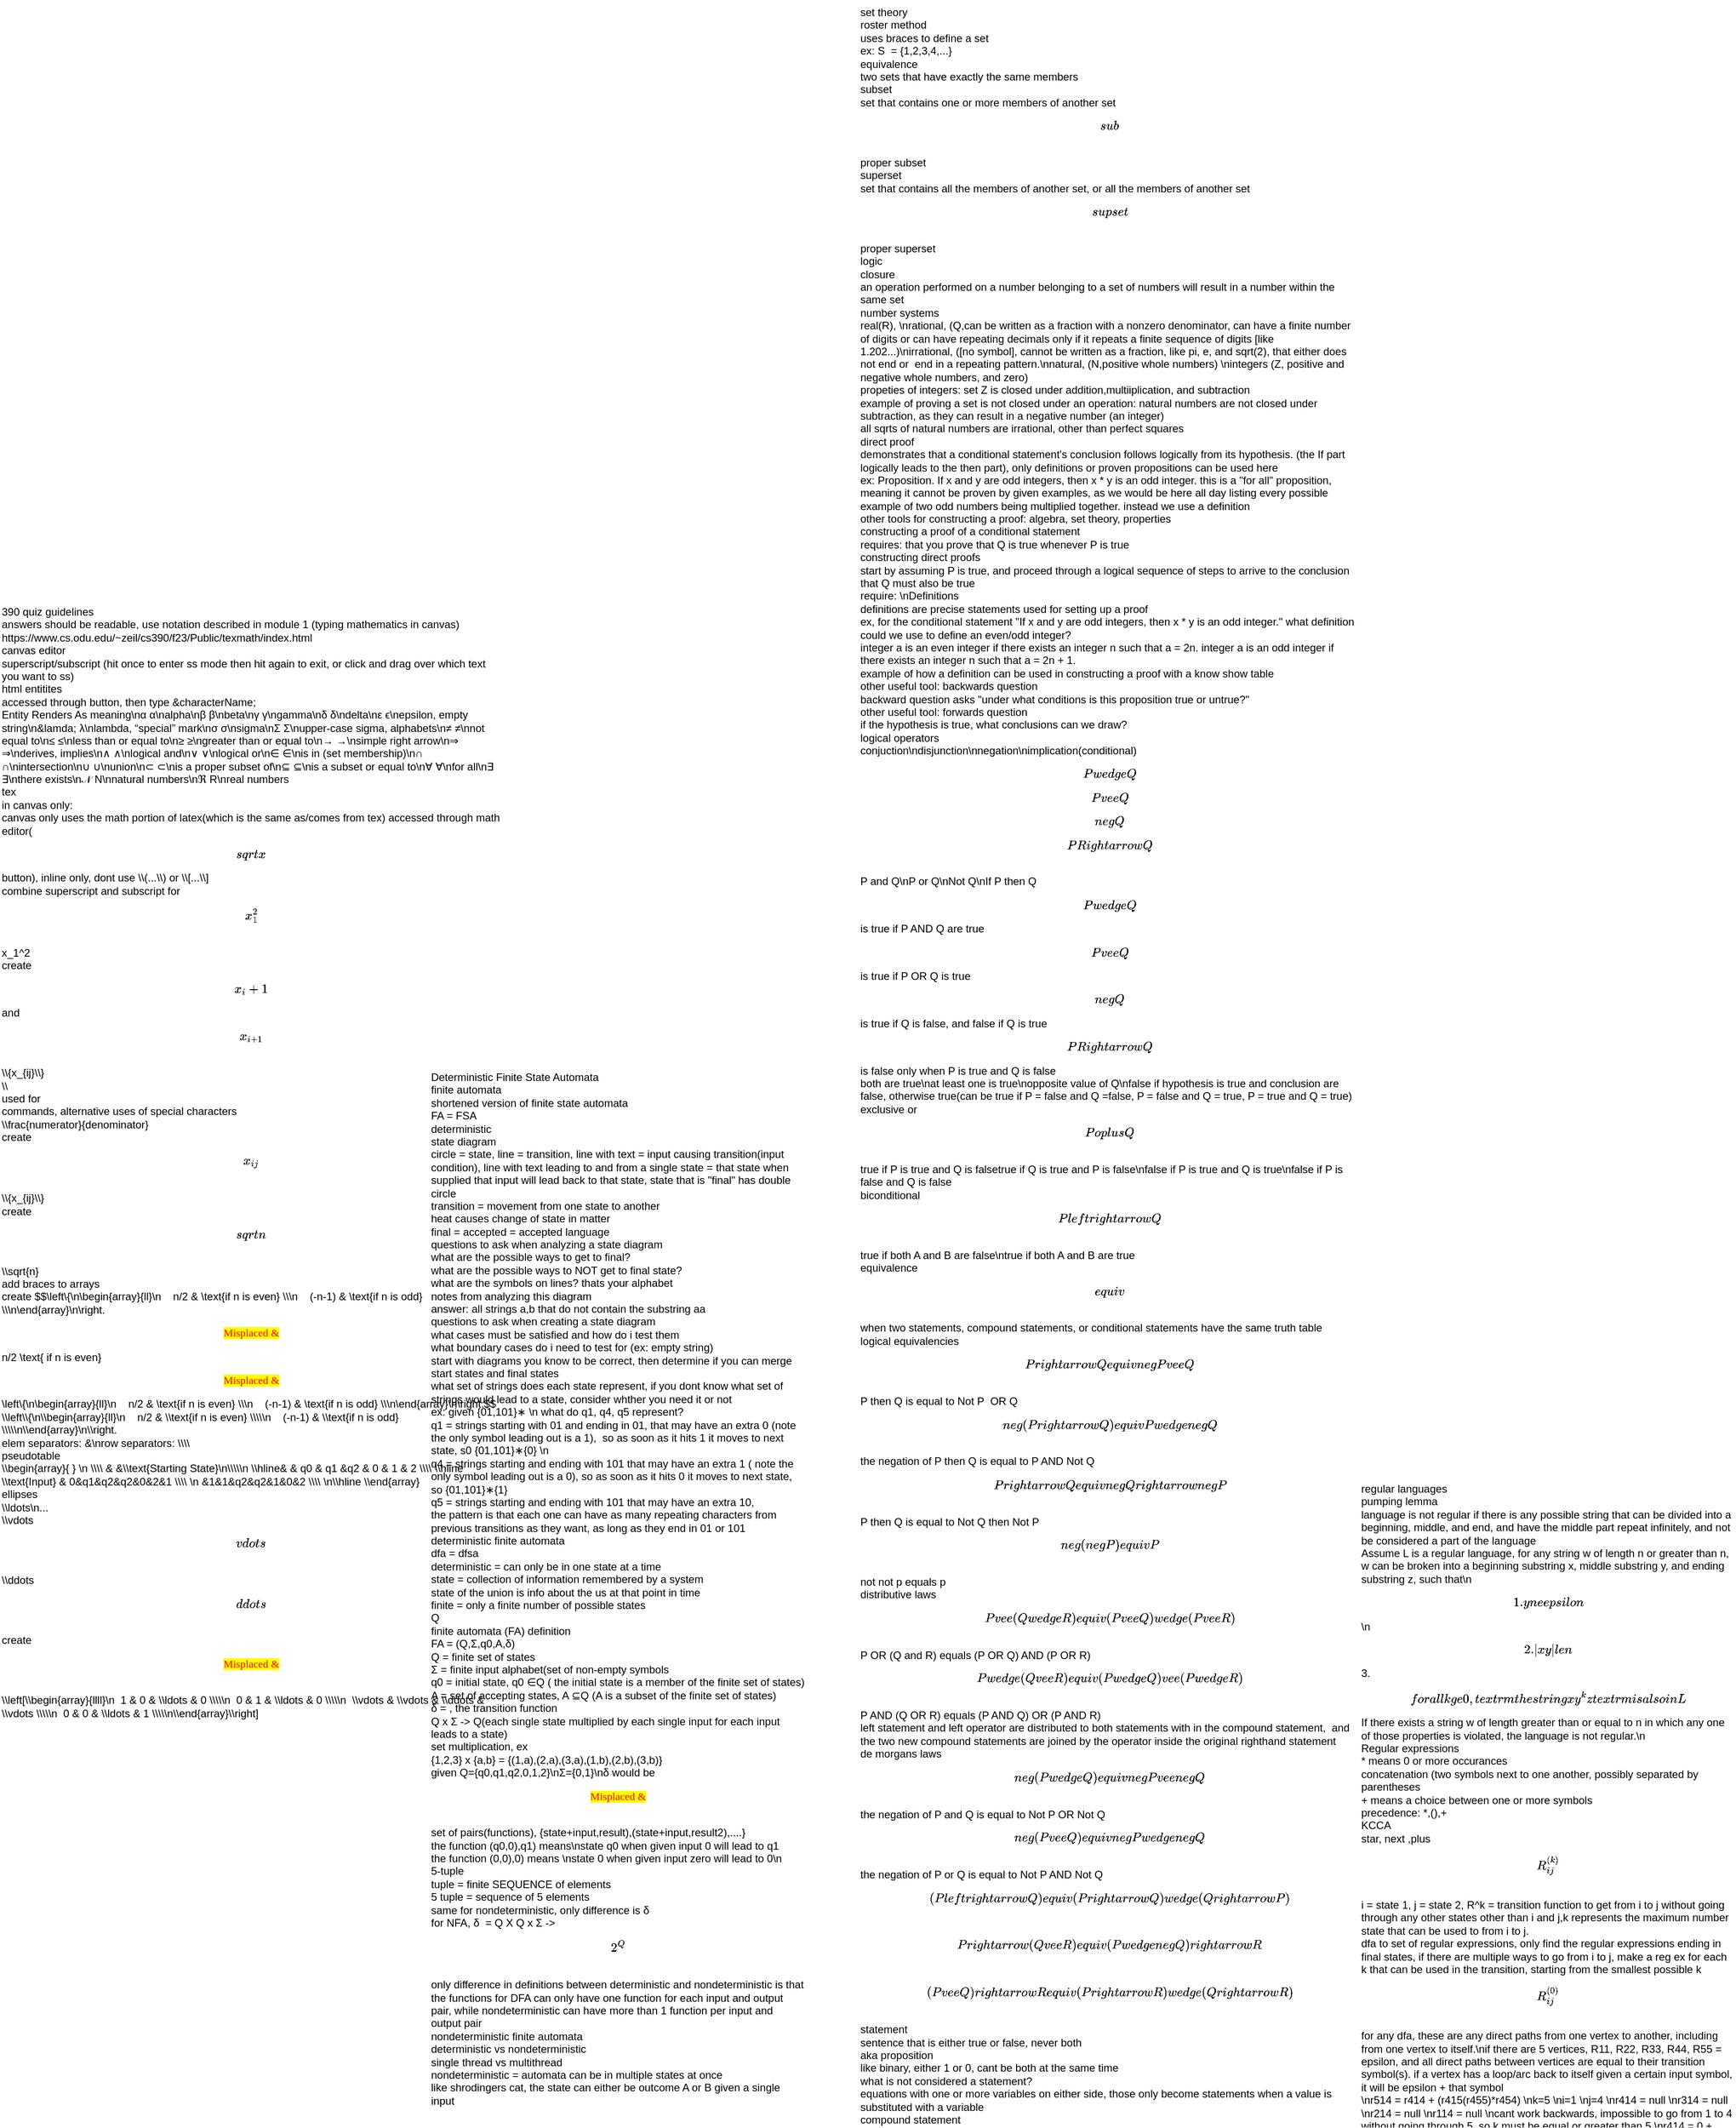 <mxfile version="20.5.1" type="github">
  <diagram id="fEMU8CsOK-T5zwvUxTOt" name="Page-1">
    <mxGraphModel dx="4271" dy="3576" grid="1" gridSize="10" guides="1" tooltips="1" connect="1" arrows="1" fold="1" page="1" pageScale="1" pageWidth="850" pageHeight="1100" math="0" shadow="0">
      <root>
        <mxCell id="0" />
        <mxCell id="1" parent="0" />
        <mxCell id="vgUEoPMxiy3XVfyz-lUC-4" value="regular languages&#xa;	pumping lemma&#xa;		language is not regular if there is any possible string that can be divided into a beginning, middle, and end, and have the middle part repeat infinitely, and not be considered a part of the language&#xa;		Assume L is a regular language, for any string w of length n or greater than n, w can be broken into a beginning substring x, middle substring y, and ending substring z, such that\n$$1. y \\ne \\epsilon$$\n$$2. |xy| \\le n$$3. $$\\forall k \\ge 0, \\textrm{the string } xy^kz \\textrm{ is also in L} $$If there exists a string w of length greater than or equal to n in which any one of those properties is violated, the language is not regular.\n&#xa;Regular expressions&#xa;	* means 0 or more occurances&#xa;	concatenation (two symbols next to one another, possibly separated by parentheses&#xa;	+ means a choice between one or more symbols&#xa;	precedence: *,(),+&#xa;		KCCA&#xa;		star, next ,plus&#xa;	$$R_{ij}^{(k)}$$&#xa;		i = state 1, j = state 2, R^k = transition function to get from i to j without going through any other states other than i and j,k represents the maximum number state that can be used to from i to j.&#xa;	dfa to set of regular expressions, only find the regular expressions ending in final states, if there are multiple ways to go from i to j, make a reg ex for each k that can be used in the transition, starting from the smallest possible k&#xa;	$$R_{ij}^{(0)}$$&#xa;		for any dfa, these are any direct paths from one vertex to another, including from one vertex to itself.\nif there are 5 vertices, R11, R22, R33, R44, R55 = epsilon, and all direct paths between vertices are equal to their transition symbol(s). if a vertex has a loop/arc back to itself given a certain input symbol, it will be epsilon + that symbol&#xa;		 \nr514 = r414 + (r415(r455)*r454) \nk=5 \ni=1 \nj=4 \nr414 = null \nr314 = null \nr214 = null \nr114 = null \ncant work backwards, impossible to go from 1 to 4 without going through 5, so k must be equal or greater than 5 \nr414 = 0 + \ngiven r514 = 110*(110*)* \ni= start \nj = end \nk = max node to get to j \np=k-1 \nrkij = rpij + (rpik(rpkk)*rpkj) \nfind r614 \nk = 6 \ni = 1 \nj - 4 \nr614 = r514 + (r516(r566)*r564) \nfind r 516, 566, r564 \nrkij = rpij + (rpik(rpkk)*rpkj) \nk=5 p=4 i=1 j=6 \nr516 = r416 + (r415(r455)*r456) \nr416= null, cant get from 1 to 6 without k=&gt;5 \nr415 = 1 \nr455 = e + (10*1) \nr456 = 0, can go from 5 to 6, but cant go from 5 to 6 to 5, or 5 to 6 and loop to 6, because they would use a node higher than 4 as an intermediate state \nr516 = 1(10*1)*0 \nrkij = rpij + (rpik(rpkk)*rpkj) \nr566 = r466 + (r465(r455)*r456) \nr466 = e+1 \nr465 = 0 \nr455 = e + (10*1) \nr456 = 0 \nr566 = e+1 + (0(10*1)*0) \nr564 = r464 + (r465(r455)*r454) \nk=5 i = 6 j = 4 p = 4 \nr464 = null \nr465 = 0 \nr455 = e + (10*1) \nr454 = 10* \nr564 = null + (0(e + (10*1))*10*) \nr564 = 0(10*1)*10* \n \n \n \n \n \n \n \n \n \n \n \n \n \n \n \n &#xa;		r222= r122 + (r122(r122)*r122)\nk=2 i=2 j=2 p=1\nr222 = a+e + ((a+e)(a+e)*(a+e))\nr222 = a + (a(a)*a)\nr11 = e\nr33 = e\nr12 = a+b\nr31 = b\nr23 = b\nr122 = a+e\n\n\n\n\n\n\n\n\n\n" style="text;whiteSpace=wrap;html=1;" vertex="1" parent="1">
          <mxGeometry x="460" y="80" width="420" height="490" as="geometry" />
        </mxCell>
        <mxCell id="vgUEoPMxiy3XVfyz-lUC-5" value="Deterministic Finite State Automata&#xa;	finite automata&#xa;		shortened version of finite state automata&#xa;		FA = FSA&#xa;		deterministic&#xa;	state diagram&#xa;		circle = state, line = transition, line with text = input causing transition(input condition), line with text leading to and from a single state = that state when supplied that input will lead back to that state, state that is &quot;final&quot; has double circle&#xa;			transition = movement from one state to another&#xa;				heat causes change of state in matter&#xa;			final = accepted = accepted language&#xa;		questions to ask when analyzing a state diagram&#xa;			what are the possible ways to get to final?&#xa;			what are the possible ways to NOT get to final state?&#xa;			what are the symbols on lines? thats your alphabet&#xa;			notes from analyzing this diagram&#xa;					answer: all strings a,b that do not contain the substring aa&#xa;		questions to ask when creating a state diagram&#xa;			what cases must be satisfied and how do i test them&#xa;			what boundary cases do i need to test for (ex: empty string)&#xa;			start with diagrams you know to be correct, then determine if you can merge start states and final states&#xa;			what set of strings does each state represent, if you dont know what set of strings would lead to a state, consider whther you need it or not&#xa;				ex: given {01,101}∗ \n what do q1, q4, q5 represent?&#xa;					q1 = strings starting with 01 and ending in 01, that may have an extra 0 (note the only symbol leading out is a 1),  so as soon as it hits 1 it moves to next state, s0 {01,101}∗{0} \n &#xa;					q4 = strings starting and ending with 101 that may have an extra 1 ( note the only symbol leading out is a 0), so as soon as it hits 0 it moves to next state, so {01,101}∗{1} &#xa;					q5 = strings starting and ending with 101 that may have an extra 10,&#xa;					the pattern is that each one can have as many repeating characters from previous transitions as they want, as long as they end in 01 or 101&#xa;	deterministic finite automata&#xa;		dfa = dfsa&#xa;		deterministic = can only be in one state at a time &#xa;			state = collection of information remembered by a system&#xa;				state of the union is info about the us at that point in time&#xa;		finite = only a finite number of possible states&#xa;			Q&#xa;		finite automata (FA) definition&#xa;			FA = (Q,Σ,q0,A,δ)&#xa;				Q = finite set of states&#xa;				Σ = finite input alphabet(set of non-empty symbols&#xa;				q0 = initial state, q0 ∈Q ( the initial state is a member of the finite set of states)&#xa;				A = set of accepting states, A ⊆Q (A is a subset of the finite set of states)&#xa;				δ = , the transition function&#xa;					Q x Σ -&gt; Q(each single state multiplied by each single input for each input leads to a state)&#xa;						set multiplication, ex&#xa;							{1,2,3} x {a,b} = {(1,a),(2,a),(3,a),(1,b),(2,b),(3,b)} &#xa;						given Q={q0,q1,q2,0,1,2}\nΣ={0,1}\nδ would be  $$\\begin{array}{ } \n \\\\ &amp; &amp;\\text{Starting State}\n\\\\\n \\hline&amp; &amp; q0 &amp; q1 &amp;q2 &amp; 0 &amp; 1 &amp; 2 \\\\  \\hline \\text{Input} &amp; 0&amp;q1&amp;q2&amp;q2&amp;0&amp;2&amp;1 \\\\ \n &amp;1&amp;1&amp;q2&amp;q2&amp;1&amp;0&amp;2 \\\\  \n\\hline \\end{array} $$&#xa;					set of pairs(functions), {state+input,result),(state+input,result2),....}&#xa;					the function (q0,0),q1) means\nstate q0 when given input 0 will lead to q1&#xa;						the function (0,0),0) means \nstate 0 when given input zero will lead to 0\n &#xa;			5-tuple&#xa;				tuple = finite SEQUENCE of elements&#xa;				5 tuple = sequence of 5 elements&#xa;			same for nondeterministic, only difference is δ &#xa;				for NFA, δ  = Q X Q x Σ -&gt; $$2^Q$$&#xa;			only difference in definitions between deterministic and nondeterministic is that the functions for DFA can only have one function for each input and output pair, while nondeterministic can have more than 1 function per input and output pair&#xa;	nondeterministic finite automata&#xa;		deterministic vs nondeterministic&#xa;			single thread vs multithread&#xa;		nondeterministic = automata can be in multiple states at once&#xa;			like shrodingers cat, the state can either be outcome A or B given a single input" style="text;whiteSpace=wrap;html=1;" vertex="1" parent="1">
          <mxGeometry x="-580" y="-380" width="420" height="860" as="geometry" />
        </mxCell>
        <mxCell id="vgUEoPMxiy3XVfyz-lUC-6" value="390 quiz guidelines&#xa;	answers should be readable, use notation described in module 1 (typing mathematics in canvas) &#xa;		https://www.cs.odu.edu/~zeil/cs390/f23/Public/texmath/index.html&#xa;			canvas editor&#xa;				superscript/subscript (hit once to enter ss mode then hit again to exit, or click and drag over which text you want to ss)&#xa;			html entitites&#xa;				accessed through &lt;/&gt; button, then type &amp;characterName;&#xa;				Entity	Renders As	meaning\n&amp;alpha;	α\nalpha\n&amp;beta;	β\nbeta\n&amp;gamma;	γ\ngamma\n&amp;delta;	δ\ndelta\n&amp;epsilon;	ϵ\nepsilon, empty string\n&amp;lamda;	λ\nlambda, “special” mark\n&amp;sigma;	σ\nsigma\n&amp;Sigma;	Σ\nupper-case sigma, alphabets\n&amp;ne;	≠\nnot equal to\n&amp;le;	≤\nless than or equal to\n&amp;ge;	≥\ngreater than or equal to\n&amp;rarr;	→\nsimple right arrow\n&amp;rArr;	⇒\nderives, implies\n&amp;and;	∧\nlogical and\n&amp;or;	∨\nlogical or\n&amp;isin;	∈\nis in (set membership)\n&amp;cap;	∩\nintersection\n&amp;cup;	∪\nunion\n&amp;sub;	⊂\nis a proper subset of\n&amp;sube;	⊆\nis a subset or equal to\n&amp;forall;	∀\nfor all\n&amp;exist;	∃\nthere exists\n&amp;Nscr;	N\nnatural numbers\n&amp;real;	R\nreal numbers&#xa;			tex&#xa;				in canvas only:&#xa;					canvas only uses the math portion of latex(which is the same as/comes from tex) accessed through math editor($$\\sqrt{x}$$ button), inline only, dont use \\\\(...\\\\) or \\\\[...\\\\]&#xa;				combine superscript and subscript for $$x_1^2$$&#xa;					x_1^2&#xa;				create $$x_i + 1 $$ and $$x_{i+1}$$&#xa;					\\\\{x_{ij}\\\\}&#xa;				\\\\&#xa;					used for &#xa;						commands, alternative uses of special characters&#xa;							\\\\frac{numerator}{denominator}&#xa;						create $$\\{x_{ij}\\}$$&#xa;							\\\\{x_{ij}\\\\}&#xa;						create$$\\sqrt{n}$$&#xa;							\\\\sqrt{n}&#xa;						add braces to arrays&#xa;							create $$\\left\\{\n\\begin{array}{ll}\n    n/2 &amp; \\text{if n is even} \\\\\n    (-n-1) &amp; \\text{if n is odd} \\\\\n\\end{array}\n\\right.$$&#xa;								\\\\left\\\\{\n\\\\begin{array}{ll}\n    n/2 &amp; \\\\text{if n is even} \\\\\\\\\n    (-n-1) &amp; \\\\text{if n is odd} \\\\\\\\\n\\\\end{array}\n\\\\right.&#xa;				%&#xa;					used for comments&#xa;						click on the expression to view comment in editor:$$x + y = % addition is commutative$$&#xa;				division&#xa;					frac vs /&#xa;						\\\\frac{numerator}{denominator}\n&#xa;						create $$ a * b + c / (d - e)$$&#xa;							 a * b + c / (d - e)&#xa;						create$$\\frac{a * b + c}{(d - e)} $$&#xa;							\\\\frac{a*b+c}{(d-e)}&#xa;				positive, negative sign&#xa;					/p, /m&#xa;				rel ops&#xa;					LaTeX	\nRenders As	\nmeaning\nx &lt; y	x&lt;y \nless than \nx &gt; y	x&gt;y \ngreater than \nx = y	x=y \nequal to \nx \\\\neq y	x≠y \nnot equal to \nx \\\\leq y	x≤y \nless than or equal to \nx \\\\geq y	x≥y \ngreater than&#xa;						outside of canvas&#xa;							&lt; is &amp;lt;\n&gt; is &amp;gt;&#xa;								create x &lt; y, x &gt; y&#xa;									x &amp;lt; y, x &amp;gt y;&#xa;				bool ops&#xa;					LaTeX	\nRenders As	\nmeaning\nx \\\\wedge y	x∧y\nand\nx \\\\vee y	x∨y\nor\n\\\\neg x	¬x\nnot&#xa;				resizable&#xa;					summation&#xa;						create $$\\sum_i^n x_i	$$&#xa;							\\\\sum_i^n x_i &#xa;					product&#xa;						create $$\\prod_i^n x_i	$$&#xa;							\\\\prod_i^n x_i &#xa;					parentheses and brackets&#xa;						\\\\left(....\\\\right)&#xa;						\\\\left{...\\\\right}&#xa;						\\\\left[...\\\\right]&#xa;						can mix and match&#xa;							\\\\left(...\\\\right]&#xa;						create $$ \\sum_{i=0}^n (x_i + i) = \\left(\\sum_{i=0}^n x_i \\right) + \\left(\\sum_{i=0}^n i\\right) = (n \\bar{x}) + \\left(\\frac{n(n+1)}{2}\\right)  \n$$&#xa;							 \\\\sum_{i=0}^n (x_i + i) = \\\\left(\\\\sum_{i=0}^n x_i \\\\right) + \\\\left(\\\\sum_{i=0}^n i\\\\right) = (n \\\\bar{x}) + \\\\left(\\\\frac{n(n+1)}{2}\\\\right) \n&#xa;						to create a lone bracket&#xa;							replace the bracket/brace/paranthesis on one end with a &#39;.&#39;&#xa;							\\\\left(\\\\right. or \\\\left.\\\\right}&#xa;				regular text (non-comment)&#xa;					\\\\mbox&#xa;						create &#xa;					\\\\text&#xa;						create $$n/2 \\text{ if n is even}$$&#xa;							n/2 \\\\text{ if n is even}&#xa;				array&#xa;					\\\\begin{array}{numcols}\na &amp; b \\\\\\\\\nc &amp; d \\\\\\\\\n... \\\\end{array}&#xa;						to add brackets, \\\\left[ \\\\begin{array} \\\\ end{array} \\\\right], \\\\left{ \\\\begin{array} \\\\ end{array} \\\\right}, \\\\left( \\\\begin{array} \\\\ end{array} \\\\right), &#xa;						create $$\\left\\{\n\\begin{array}{ll}\n    n/2 &amp; \\text{if n is even} \\\\\n    (-n-1) &amp; \\text{if n is odd} \\\\\n\\end{array}\n\\right.$$&#xa;							\\\\left\\\\{\n\\\\begin{array}{ll}\n    n/2 &amp; \\\\text{if n is even} \\\\\\\\\n    (-n-1) &amp; \\\\text{if n is odd} \\\\\\\\\n\\\\end{array}\n\\\\right.&#xa;					elem separators: &amp;\nrow separators: \\\\\\\\&#xa;					pseudotable&#xa;						\\\\begin{array}{ } \n \\\\\\\\ &amp; &amp;\\\\text{Starting State}\n\\\\\\\\\n \\\\hline&amp; &amp; q0 &amp; q1 &amp;q2 &amp; 0 &amp; 1 &amp; 2 \\\\\\\\ \\\\hline \\\\text{Input} &amp; 0&amp;q1&amp;q2&amp;q2&amp;0&amp;2&amp;1 \\\\\\\\ \n &amp;1&amp;1&amp;q2&amp;q2&amp;1&amp;0&amp;2 \\\\\\\\ \n\\\\hline \\\\end{array} &#xa;				ellipses&#xa;					\\\\ldots\n...&#xa;					\\\\vdots $$\\vdots$$&#xa;					\\\\ddots$$\\ddots$$&#xa;					create $$ \\left[\\begin{array}{llll}\n  1      &amp; 0      &amp; \\ldots &amp; 0 \\\\\n  0      &amp; 1      &amp; \\ldots &amp; 0 \\\\\n  \\vdots &amp; \\vdots &amp; \\ddots &amp; \\vdots \\\\\n  0      &amp; 0      &amp; \\ldots &amp; 1 \\\\\n\\end{array}\\right] $$&#xa;						 \\\\left[\\\\begin{array}{llll}\n  1 &amp; 0 &amp; \\\\ldots &amp; 0 \\\\\\\\\n  0 &amp; 1 &amp; \\\\ldots &amp; 0 \\\\\\\\\n  \\\\vdots &amp; \\\\vdots &amp; \\\\ddots &amp; \\\\vdots \\\\\\\\\n  0 &amp; 0 &amp; \\\\ldots &amp; 1 \\\\\\\\\n\\\\end{array}\\\\right]" style="text;whiteSpace=wrap;html=1;" vertex="1" parent="1">
          <mxGeometry x="-1060" y="-900" width="560" height="1510" as="geometry" />
        </mxCell>
        <mxCell id="vgUEoPMxiy3XVfyz-lUC-7" value="set theory&#xa;	roster method&#xa;		uses braces to define a set&#xa;			ex: S  = {1,2,3,4,...}&#xa;	equivalence&#xa;		two sets that have exactly the same members&#xa;	subset&#xa;		set that contains one or more members of another set&#xa;			$$\\sub$$&#xa;		proper subset&#xa;	superset&#xa;		set that contains all the members of another set, or all the members of another set&#xa;			$$\\supset$$&#xa;		proper superset&#xa;logic&#xa;	closure&#xa;		an operation performed on a number belonging to a set of numbers will result in a number within the same set &#xa;	number systems&#xa;		real(R), \nrational, (Q,can be written as a fraction with a nonzero denominator, can have a finite number of digits or can have repeating decimals only if it repeats a finite sequence of digits [like 1.202...)\nirrational, ([no symbol], cannot be written as a fraction, like pi, e, and sqrt(2), that either does not end or  end in a repeating pattern.\nnatural, (N,positive whole numbers) \nintegers (Z, positive and negative whole numbers, and zero)&#xa;			propeties of integers: set Z is closed under addition,multiiplication, and subtraction&#xa;				example of proving a set is not closed under an operation: natural numbers are not closed under subtraction, as they can result in a negative number (an integer)&#xa;			all sqrts of natural numbers are irrational, other than perfect squares&#xa;	direct proof&#xa;		demonstrates that a conditional statement&#39;s conclusion follows logically from its hypothesis. (the If part logically leads to the then part), only definitions or proven propositions can be used here&#xa;			ex: Proposition. If x and y are odd integers, then x * y is an odd integer. this is a &quot;for all&quot; proposition, meaning it cannot be proven by given examples, as we would be here all day listing every possible example of two odd numbers being multiplied together. instead we use a definition&#xa;		other tools for constructing a proof: algebra, set theory, properties&#xa;	constructing a proof of a conditional statement&#xa;		requires: that you prove that Q is true whenever P is true&#xa;			constructing direct proofs&#xa;				start by assuming P is true, and proceed through a logical sequence of steps to arrive to the conclusion that Q must also be true&#xa;				require: \nDefinitions&#xa;					definitions are precise statements used for setting up a proof&#xa;						ex, for the conditional statement &quot;If x and y are odd integers, then x * y is an odd integer.&quot; what definition could we use to define an even/odd integer?&#xa;							integer a is an even integer if there exists an integer n such that a = 2n. integer a is an odd integer if there exists an integer n such that a = 2n + 1.&#xa;								example of how a definition can be used in constructing a proof with a know show table&#xa;				other useful tool: backwards question&#xa;					backward question asks &quot;under what conditions is this proposition true or untrue?&quot;&#xa;				other useful tool: forwards question&#xa;					if the hypothesis is true, what conclusions can we draw?&#xa;	logical operators&#xa;		conjuction\ndisjunction\nnegation\nimplication(conditional)&#xa;			$$P \\wedge Q$$$$P \\vee Q$$$$\\neg Q$$$$P \\Rightarrow Q$$&#xa;				P and Q\nP or Q\nNot Q\nIf P then Q&#xa;					$$P \\wedge Q$$ is true if P AND Q are true$$P \\vee Q$$ is true if P OR Q is true$$\\neg Q$$ is true if Q is false, and false if Q is true$$P \\Rightarrow Q$$ is false only when P is true and Q is false&#xa;						both are true\nat least one is true\nopposite value of Q\nfalse if hypothesis is true and conclusion are false, otherwise true(can be true if P = false and Q =false, P = false and Q = true, P = true and Q = true)&#xa;		exclusive or &#xa;			$$P \\oplus Q$$&#xa;				true if P is true and Q is falsetrue if Q is true and P is false\nfalse if P is true and Q is true\nfalse if P is false and Q is false&#xa;		biconditional&#xa;			$$P \\leftrightarrow Q$$&#xa;				true if both A and B are false\ntrue if both A and B are true&#xa;		equivalence&#xa;			$$\\equiv$$&#xa;				when two statements, compound statements, or conditional statements have the same truth table&#xa;		logical equivalencies&#xa;			$$P \\rightarrow Q \\equiv \\neg P \\vee Q$$&#xa;				P then Q is equal to Not P  OR Q&#xa;			$$\\neg (P \\rightarrow Q) \\equiv P \\wedge \\neg Q$$&#xa;				the negation of P then Q is equal to P AND Not Q&#xa;			$$P \\rightarrow Q \\equiv \\neg Q \\rightarrow \\neg P$$&#xa;				P then Q is equal to Not Q then Not P&#xa;			$$\\neg(\\neg P) \\equiv P$$&#xa;				not not p equals p&#xa;			distributive laws&#xa;				$$P \\vee (Q \\wedge R) \\equiv (P \\vee Q) \\wedge (P \\vee R)$$&#xa;					P OR (Q and R) equals (P OR Q) AND (P OR R)&#xa;				$$P \\wedge (Q \\vee R) \\equiv (P \\wedge Q) \\vee (P \\wedge R)$$&#xa;					P AND (Q OR R) equals (P AND Q) OR (P AND R)&#xa;				left statement and left operator are distributed to both statements with in the compound statement,  and the two new compound statements are joined by the operator inside the original righthand statement&#xa;			de morgans laws&#xa;				$$\\neg{(P \\wedge Q)} \\equiv \\neg P \\vee \\neg Q$$&#xa;					the negation of P and Q is equal to Not P OR Not Q&#xa;				$$\\neg{(P \\vee Q)} \\equiv \\neg P \\wedge \\neg Q$$&#xa;					the negation of P or Q is equal to Not P AND Not Q&#xa;			$$(P \\leftrightarrow Q) \\equiv (P \\rightarrow Q) \\wedge (Q \\rightarrow P)$$&#xa;			$$P \\rightarrow (Q \\vee R) \\equiv (P \\wedge \\neg Q) \\rightarrow R$$&#xa;			$$(P \\vee Q) \\rightarrow R \\equiv (P \\rightarrow R) \\wedge (Q \\rightarrow R)$$&#xa;	statement&#xa;		sentence that is either true or false, never both&#xa;		aka proposition&#xa;		like binary, either 1 or 0, cant be both at the same time&#xa;		what is not considered a statement?&#xa;			equations with one or more variables on either side, those only become statements when a value is substituted with a variable&#xa;	compound statement&#xa;		a statement that contains an operator&#xa;	conditional statement&#xa;		statement that asserts that if one thing is true, another thing must also be true&#xa;			converse and contrapositive&#xa;				converse swaps the original hypothesis and conclusion&#xa;					$$P \\rightarrow Q$$ becomes $$Q \\rightarrow P$$&#xa;				contrapositive swaps the positions of the original hypothesis with the position of the original conclusion, and negates both of them&#xa;					$$P \\rightarrow Q$$ becomes $$\\neg Q \\rightarrow \\neg P$$&#xa;	tautology and contradiction&#xa;		tautology is a compound statement S that always yields a true value, contradiction is always false&#xa;	variable&#xa;		symbol representing an unspecified object belonging to that variable&#39;s universal set&#xa;			if a variable exists in a set, its denoted by  $$y \\in S$$\notherwise $$y \\notin S$$&#xa;		universal set for a variable&#xa;			the set of all possible values that can be substituted in for that variable&#xa;			U = {...}&#xa;	constant&#xa;		a specific member of a variable&#39;s universal set&#xa;		not the same as a constant value like  youre used to&#xa;		x + 4 where x = {1,2}&#xa;			4 is a constant value, 1 and 2 are constants" style="text;whiteSpace=wrap;html=1;" vertex="1" parent="1">
          <mxGeometry x="-100" y="-1570" width="560" height="1840" as="geometry" />
        </mxCell>
      </root>
    </mxGraphModel>
  </diagram>
</mxfile>
